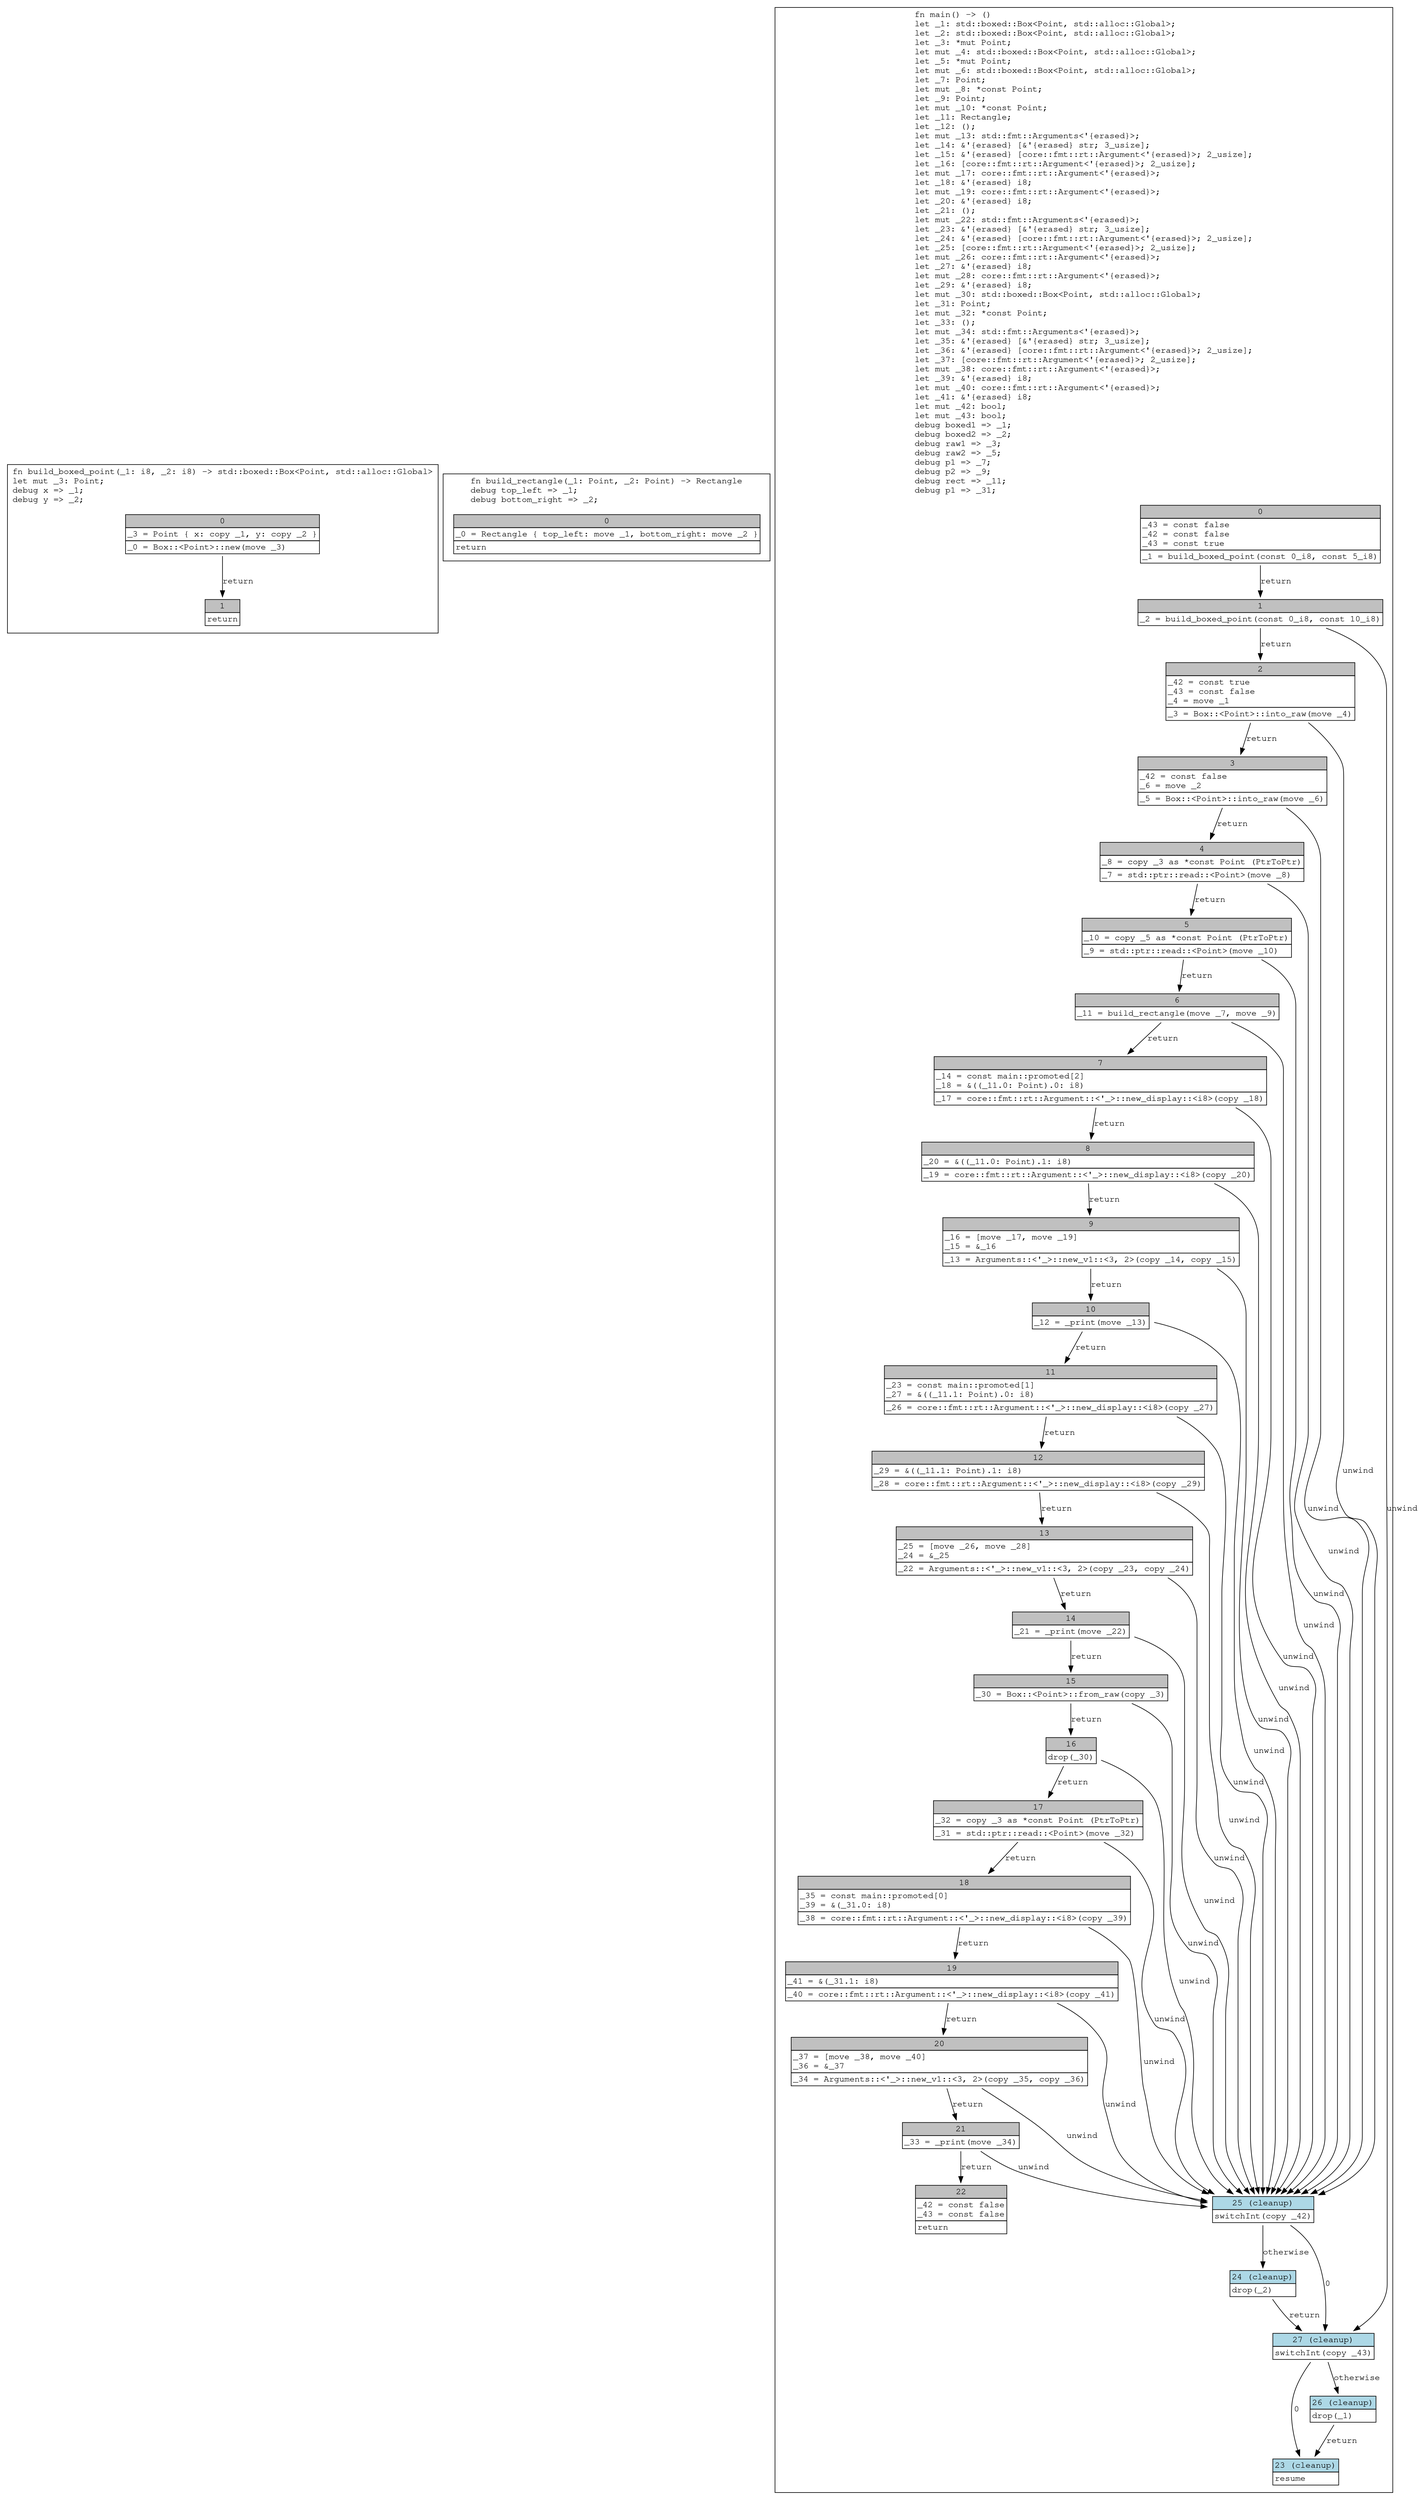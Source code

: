 digraph __crate__ {
subgraph cluster_Mir_0_10 {
    graph [fontname="Courier, monospace"];
    node [fontname="Courier, monospace"];
    edge [fontname="Courier, monospace"];
    label=<fn build_boxed_point(_1: i8, _2: i8) -&gt; std::boxed::Box&lt;Point, std::alloc::Global&gt;<br align="left"/>let mut _3: Point;<br align="left"/>debug x =&gt; _1;<br align="left"/>debug y =&gt; _2;<br align="left"/>>;
    bb0__0_10 [shape="none", label=<<table border="0" cellborder="1" cellspacing="0"><tr><td bgcolor="gray" align="center" colspan="1">0</td></tr><tr><td align="left" balign="left">_3 = Point { x: copy _1, y: copy _2 }<br/></td></tr><tr><td align="left">_0 = Box::&lt;Point&gt;::new(move _3)</td></tr></table>>];
    bb1__0_10 [shape="none", label=<<table border="0" cellborder="1" cellspacing="0"><tr><td bgcolor="gray" align="center" colspan="1">1</td></tr><tr><td align="left">return</td></tr></table>>];
    bb0__0_10 -> bb1__0_10 [label="return"];
}
subgraph cluster_Mir_0_11 {
    graph [fontname="Courier, monospace"];
    node [fontname="Courier, monospace"];
    edge [fontname="Courier, monospace"];
    label=<fn build_rectangle(_1: Point, _2: Point) -&gt; Rectangle<br align="left"/>debug top_left =&gt; _1;<br align="left"/>debug bottom_right =&gt; _2;<br align="left"/>>;
    bb0__0_11 [shape="none", label=<<table border="0" cellborder="1" cellspacing="0"><tr><td bgcolor="gray" align="center" colspan="1">0</td></tr><tr><td align="left" balign="left">_0 = Rectangle { top_left: move _1, bottom_right: move _2 }<br/></td></tr><tr><td align="left">return</td></tr></table>>];
}
subgraph cluster_Mir_0_12 {
    graph [fontname="Courier, monospace"];
    node [fontname="Courier, monospace"];
    edge [fontname="Courier, monospace"];
    label=<fn main() -&gt; ()<br align="left"/>let _1: std::boxed::Box&lt;Point, std::alloc::Global&gt;;<br align="left"/>let _2: std::boxed::Box&lt;Point, std::alloc::Global&gt;;<br align="left"/>let _3: *mut Point;<br align="left"/>let mut _4: std::boxed::Box&lt;Point, std::alloc::Global&gt;;<br align="left"/>let _5: *mut Point;<br align="left"/>let mut _6: std::boxed::Box&lt;Point, std::alloc::Global&gt;;<br align="left"/>let _7: Point;<br align="left"/>let mut _8: *const Point;<br align="left"/>let _9: Point;<br align="left"/>let mut _10: *const Point;<br align="left"/>let _11: Rectangle;<br align="left"/>let _12: ();<br align="left"/>let mut _13: std::fmt::Arguments&lt;'{erased}&gt;;<br align="left"/>let _14: &amp;'{erased} [&amp;'{erased} str; 3_usize];<br align="left"/>let _15: &amp;'{erased} [core::fmt::rt::Argument&lt;'{erased}&gt;; 2_usize];<br align="left"/>let _16: [core::fmt::rt::Argument&lt;'{erased}&gt;; 2_usize];<br align="left"/>let mut _17: core::fmt::rt::Argument&lt;'{erased}&gt;;<br align="left"/>let _18: &amp;'{erased} i8;<br align="left"/>let mut _19: core::fmt::rt::Argument&lt;'{erased}&gt;;<br align="left"/>let _20: &amp;'{erased} i8;<br align="left"/>let _21: ();<br align="left"/>let mut _22: std::fmt::Arguments&lt;'{erased}&gt;;<br align="left"/>let _23: &amp;'{erased} [&amp;'{erased} str; 3_usize];<br align="left"/>let _24: &amp;'{erased} [core::fmt::rt::Argument&lt;'{erased}&gt;; 2_usize];<br align="left"/>let _25: [core::fmt::rt::Argument&lt;'{erased}&gt;; 2_usize];<br align="left"/>let mut _26: core::fmt::rt::Argument&lt;'{erased}&gt;;<br align="left"/>let _27: &amp;'{erased} i8;<br align="left"/>let mut _28: core::fmt::rt::Argument&lt;'{erased}&gt;;<br align="left"/>let _29: &amp;'{erased} i8;<br align="left"/>let mut _30: std::boxed::Box&lt;Point, std::alloc::Global&gt;;<br align="left"/>let _31: Point;<br align="left"/>let mut _32: *const Point;<br align="left"/>let _33: ();<br align="left"/>let mut _34: std::fmt::Arguments&lt;'{erased}&gt;;<br align="left"/>let _35: &amp;'{erased} [&amp;'{erased} str; 3_usize];<br align="left"/>let _36: &amp;'{erased} [core::fmt::rt::Argument&lt;'{erased}&gt;; 2_usize];<br align="left"/>let _37: [core::fmt::rt::Argument&lt;'{erased}&gt;; 2_usize];<br align="left"/>let mut _38: core::fmt::rt::Argument&lt;'{erased}&gt;;<br align="left"/>let _39: &amp;'{erased} i8;<br align="left"/>let mut _40: core::fmt::rt::Argument&lt;'{erased}&gt;;<br align="left"/>let _41: &amp;'{erased} i8;<br align="left"/>let mut _42: bool;<br align="left"/>let mut _43: bool;<br align="left"/>debug boxed1 =&gt; _1;<br align="left"/>debug boxed2 =&gt; _2;<br align="left"/>debug raw1 =&gt; _3;<br align="left"/>debug raw2 =&gt; _5;<br align="left"/>debug p1 =&gt; _7;<br align="left"/>debug p2 =&gt; _9;<br align="left"/>debug rect =&gt; _11;<br align="left"/>debug p1 =&gt; _31;<br align="left"/>>;
    bb0__0_12 [shape="none", label=<<table border="0" cellborder="1" cellspacing="0"><tr><td bgcolor="gray" align="center" colspan="1">0</td></tr><tr><td align="left" balign="left">_43 = const false<br/>_42 = const false<br/>_43 = const true<br/></td></tr><tr><td align="left">_1 = build_boxed_point(const 0_i8, const 5_i8)</td></tr></table>>];
    bb1__0_12 [shape="none", label=<<table border="0" cellborder="1" cellspacing="0"><tr><td bgcolor="gray" align="center" colspan="1">1</td></tr><tr><td align="left">_2 = build_boxed_point(const 0_i8, const 10_i8)</td></tr></table>>];
    bb2__0_12 [shape="none", label=<<table border="0" cellborder="1" cellspacing="0"><tr><td bgcolor="gray" align="center" colspan="1">2</td></tr><tr><td align="left" balign="left">_42 = const true<br/>_43 = const false<br/>_4 = move _1<br/></td></tr><tr><td align="left">_3 = Box::&lt;Point&gt;::into_raw(move _4)</td></tr></table>>];
    bb3__0_12 [shape="none", label=<<table border="0" cellborder="1" cellspacing="0"><tr><td bgcolor="gray" align="center" colspan="1">3</td></tr><tr><td align="left" balign="left">_42 = const false<br/>_6 = move _2<br/></td></tr><tr><td align="left">_5 = Box::&lt;Point&gt;::into_raw(move _6)</td></tr></table>>];
    bb4__0_12 [shape="none", label=<<table border="0" cellborder="1" cellspacing="0"><tr><td bgcolor="gray" align="center" colspan="1">4</td></tr><tr><td align="left" balign="left">_8 = copy _3 as *const Point (PtrToPtr)<br/></td></tr><tr><td align="left">_7 = std::ptr::read::&lt;Point&gt;(move _8)</td></tr></table>>];
    bb5__0_12 [shape="none", label=<<table border="0" cellborder="1" cellspacing="0"><tr><td bgcolor="gray" align="center" colspan="1">5</td></tr><tr><td align="left" balign="left">_10 = copy _5 as *const Point (PtrToPtr)<br/></td></tr><tr><td align="left">_9 = std::ptr::read::&lt;Point&gt;(move _10)</td></tr></table>>];
    bb6__0_12 [shape="none", label=<<table border="0" cellborder="1" cellspacing="0"><tr><td bgcolor="gray" align="center" colspan="1">6</td></tr><tr><td align="left">_11 = build_rectangle(move _7, move _9)</td></tr></table>>];
    bb7__0_12 [shape="none", label=<<table border="0" cellborder="1" cellspacing="0"><tr><td bgcolor="gray" align="center" colspan="1">7</td></tr><tr><td align="left" balign="left">_14 = const main::promoted[2]<br/>_18 = &amp;((_11.0: Point).0: i8)<br/></td></tr><tr><td align="left">_17 = core::fmt::rt::Argument::&lt;'_&gt;::new_display::&lt;i8&gt;(copy _18)</td></tr></table>>];
    bb8__0_12 [shape="none", label=<<table border="0" cellborder="1" cellspacing="0"><tr><td bgcolor="gray" align="center" colspan="1">8</td></tr><tr><td align="left" balign="left">_20 = &amp;((_11.0: Point).1: i8)<br/></td></tr><tr><td align="left">_19 = core::fmt::rt::Argument::&lt;'_&gt;::new_display::&lt;i8&gt;(copy _20)</td></tr></table>>];
    bb9__0_12 [shape="none", label=<<table border="0" cellborder="1" cellspacing="0"><tr><td bgcolor="gray" align="center" colspan="1">9</td></tr><tr><td align="left" balign="left">_16 = [move _17, move _19]<br/>_15 = &amp;_16<br/></td></tr><tr><td align="left">_13 = Arguments::&lt;'_&gt;::new_v1::&lt;3, 2&gt;(copy _14, copy _15)</td></tr></table>>];
    bb10__0_12 [shape="none", label=<<table border="0" cellborder="1" cellspacing="0"><tr><td bgcolor="gray" align="center" colspan="1">10</td></tr><tr><td align="left">_12 = _print(move _13)</td></tr></table>>];
    bb11__0_12 [shape="none", label=<<table border="0" cellborder="1" cellspacing="0"><tr><td bgcolor="gray" align="center" colspan="1">11</td></tr><tr><td align="left" balign="left">_23 = const main::promoted[1]<br/>_27 = &amp;((_11.1: Point).0: i8)<br/></td></tr><tr><td align="left">_26 = core::fmt::rt::Argument::&lt;'_&gt;::new_display::&lt;i8&gt;(copy _27)</td></tr></table>>];
    bb12__0_12 [shape="none", label=<<table border="0" cellborder="1" cellspacing="0"><tr><td bgcolor="gray" align="center" colspan="1">12</td></tr><tr><td align="left" balign="left">_29 = &amp;((_11.1: Point).1: i8)<br/></td></tr><tr><td align="left">_28 = core::fmt::rt::Argument::&lt;'_&gt;::new_display::&lt;i8&gt;(copy _29)</td></tr></table>>];
    bb13__0_12 [shape="none", label=<<table border="0" cellborder="1" cellspacing="0"><tr><td bgcolor="gray" align="center" colspan="1">13</td></tr><tr><td align="left" balign="left">_25 = [move _26, move _28]<br/>_24 = &amp;_25<br/></td></tr><tr><td align="left">_22 = Arguments::&lt;'_&gt;::new_v1::&lt;3, 2&gt;(copy _23, copy _24)</td></tr></table>>];
    bb14__0_12 [shape="none", label=<<table border="0" cellborder="1" cellspacing="0"><tr><td bgcolor="gray" align="center" colspan="1">14</td></tr><tr><td align="left">_21 = _print(move _22)</td></tr></table>>];
    bb15__0_12 [shape="none", label=<<table border="0" cellborder="1" cellspacing="0"><tr><td bgcolor="gray" align="center" colspan="1">15</td></tr><tr><td align="left">_30 = Box::&lt;Point&gt;::from_raw(copy _3)</td></tr></table>>];
    bb16__0_12 [shape="none", label=<<table border="0" cellborder="1" cellspacing="0"><tr><td bgcolor="gray" align="center" colspan="1">16</td></tr><tr><td align="left">drop(_30)</td></tr></table>>];
    bb17__0_12 [shape="none", label=<<table border="0" cellborder="1" cellspacing="0"><tr><td bgcolor="gray" align="center" colspan="1">17</td></tr><tr><td align="left" balign="left">_32 = copy _3 as *const Point (PtrToPtr)<br/></td></tr><tr><td align="left">_31 = std::ptr::read::&lt;Point&gt;(move _32)</td></tr></table>>];
    bb18__0_12 [shape="none", label=<<table border="0" cellborder="1" cellspacing="0"><tr><td bgcolor="gray" align="center" colspan="1">18</td></tr><tr><td align="left" balign="left">_35 = const main::promoted[0]<br/>_39 = &amp;(_31.0: i8)<br/></td></tr><tr><td align="left">_38 = core::fmt::rt::Argument::&lt;'_&gt;::new_display::&lt;i8&gt;(copy _39)</td></tr></table>>];
    bb19__0_12 [shape="none", label=<<table border="0" cellborder="1" cellspacing="0"><tr><td bgcolor="gray" align="center" colspan="1">19</td></tr><tr><td align="left" balign="left">_41 = &amp;(_31.1: i8)<br/></td></tr><tr><td align="left">_40 = core::fmt::rt::Argument::&lt;'_&gt;::new_display::&lt;i8&gt;(copy _41)</td></tr></table>>];
    bb20__0_12 [shape="none", label=<<table border="0" cellborder="1" cellspacing="0"><tr><td bgcolor="gray" align="center" colspan="1">20</td></tr><tr><td align="left" balign="left">_37 = [move _38, move _40]<br/>_36 = &amp;_37<br/></td></tr><tr><td align="left">_34 = Arguments::&lt;'_&gt;::new_v1::&lt;3, 2&gt;(copy _35, copy _36)</td></tr></table>>];
    bb21__0_12 [shape="none", label=<<table border="0" cellborder="1" cellspacing="0"><tr><td bgcolor="gray" align="center" colspan="1">21</td></tr><tr><td align="left">_33 = _print(move _34)</td></tr></table>>];
    bb22__0_12 [shape="none", label=<<table border="0" cellborder="1" cellspacing="0"><tr><td bgcolor="gray" align="center" colspan="1">22</td></tr><tr><td align="left" balign="left">_42 = const false<br/>_43 = const false<br/></td></tr><tr><td align="left">return</td></tr></table>>];
    bb23__0_12 [shape="none", label=<<table border="0" cellborder="1" cellspacing="0"><tr><td bgcolor="lightblue" align="center" colspan="1">23 (cleanup)</td></tr><tr><td align="left">resume</td></tr></table>>];
    bb24__0_12 [shape="none", label=<<table border="0" cellborder="1" cellspacing="0"><tr><td bgcolor="lightblue" align="center" colspan="1">24 (cleanup)</td></tr><tr><td align="left">drop(_2)</td></tr></table>>];
    bb25__0_12 [shape="none", label=<<table border="0" cellborder="1" cellspacing="0"><tr><td bgcolor="lightblue" align="center" colspan="1">25 (cleanup)</td></tr><tr><td align="left">switchInt(copy _42)</td></tr></table>>];
    bb26__0_12 [shape="none", label=<<table border="0" cellborder="1" cellspacing="0"><tr><td bgcolor="lightblue" align="center" colspan="1">26 (cleanup)</td></tr><tr><td align="left">drop(_1)</td></tr></table>>];
    bb27__0_12 [shape="none", label=<<table border="0" cellborder="1" cellspacing="0"><tr><td bgcolor="lightblue" align="center" colspan="1">27 (cleanup)</td></tr><tr><td align="left">switchInt(copy _43)</td></tr></table>>];
    bb0__0_12 -> bb1__0_12 [label="return"];
    bb1__0_12 -> bb2__0_12 [label="return"];
    bb1__0_12 -> bb27__0_12 [label="unwind"];
    bb2__0_12 -> bb3__0_12 [label="return"];
    bb2__0_12 -> bb25__0_12 [label="unwind"];
    bb3__0_12 -> bb4__0_12 [label="return"];
    bb3__0_12 -> bb25__0_12 [label="unwind"];
    bb4__0_12 -> bb5__0_12 [label="return"];
    bb4__0_12 -> bb25__0_12 [label="unwind"];
    bb5__0_12 -> bb6__0_12 [label="return"];
    bb5__0_12 -> bb25__0_12 [label="unwind"];
    bb6__0_12 -> bb7__0_12 [label="return"];
    bb6__0_12 -> bb25__0_12 [label="unwind"];
    bb7__0_12 -> bb8__0_12 [label="return"];
    bb7__0_12 -> bb25__0_12 [label="unwind"];
    bb8__0_12 -> bb9__0_12 [label="return"];
    bb8__0_12 -> bb25__0_12 [label="unwind"];
    bb9__0_12 -> bb10__0_12 [label="return"];
    bb9__0_12 -> bb25__0_12 [label="unwind"];
    bb10__0_12 -> bb11__0_12 [label="return"];
    bb10__0_12 -> bb25__0_12 [label="unwind"];
    bb11__0_12 -> bb12__0_12 [label="return"];
    bb11__0_12 -> bb25__0_12 [label="unwind"];
    bb12__0_12 -> bb13__0_12 [label="return"];
    bb12__0_12 -> bb25__0_12 [label="unwind"];
    bb13__0_12 -> bb14__0_12 [label="return"];
    bb13__0_12 -> bb25__0_12 [label="unwind"];
    bb14__0_12 -> bb15__0_12 [label="return"];
    bb14__0_12 -> bb25__0_12 [label="unwind"];
    bb15__0_12 -> bb16__0_12 [label="return"];
    bb15__0_12 -> bb25__0_12 [label="unwind"];
    bb16__0_12 -> bb17__0_12 [label="return"];
    bb16__0_12 -> bb25__0_12 [label="unwind"];
    bb17__0_12 -> bb18__0_12 [label="return"];
    bb17__0_12 -> bb25__0_12 [label="unwind"];
    bb18__0_12 -> bb19__0_12 [label="return"];
    bb18__0_12 -> bb25__0_12 [label="unwind"];
    bb19__0_12 -> bb20__0_12 [label="return"];
    bb19__0_12 -> bb25__0_12 [label="unwind"];
    bb20__0_12 -> bb21__0_12 [label="return"];
    bb20__0_12 -> bb25__0_12 [label="unwind"];
    bb21__0_12 -> bb22__0_12 [label="return"];
    bb21__0_12 -> bb25__0_12 [label="unwind"];
    bb24__0_12 -> bb27__0_12 [label="return"];
    bb25__0_12 -> bb27__0_12 [label="0"];
    bb25__0_12 -> bb24__0_12 [label="otherwise"];
    bb26__0_12 -> bb23__0_12 [label="return"];
    bb27__0_12 -> bb23__0_12 [label="0"];
    bb27__0_12 -> bb26__0_12 [label="otherwise"];
}
}
